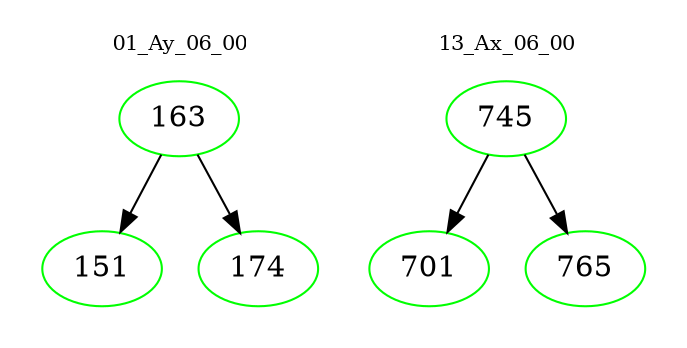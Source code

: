 digraph{
subgraph cluster_0 {
color = white
label = "01_Ay_06_00";
fontsize=10;
T0_163 [label="163", color="green"]
T0_163 -> T0_151 [color="black"]
T0_151 [label="151", color="green"]
T0_163 -> T0_174 [color="black"]
T0_174 [label="174", color="green"]
}
subgraph cluster_1 {
color = white
label = "13_Ax_06_00";
fontsize=10;
T1_745 [label="745", color="green"]
T1_745 -> T1_701 [color="black"]
T1_701 [label="701", color="green"]
T1_745 -> T1_765 [color="black"]
T1_765 [label="765", color="green"]
}
}
